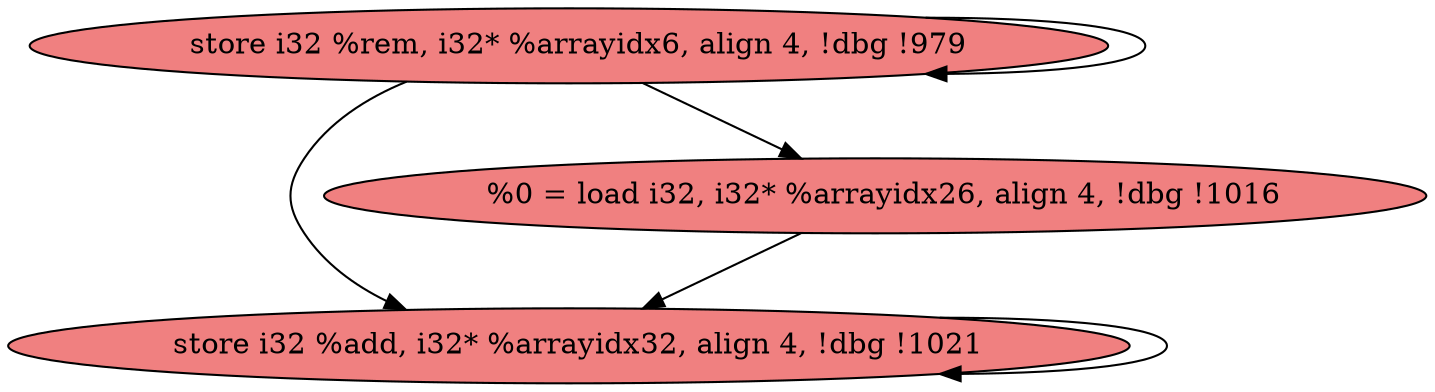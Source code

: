 
digraph G {


node0 [fillcolor=lightcoral,label="  store i32 %add, i32* %arrayidx32, align 4, !dbg !1021",shape=ellipse,style=filled ]
node2 [fillcolor=lightcoral,label="  %0 = load i32, i32* %arrayidx26, align 4, !dbg !1016",shape=ellipse,style=filled ]
node1 [fillcolor=lightcoral,label="  store i32 %rem, i32* %arrayidx6, align 4, !dbg !979",shape=ellipse,style=filled ]

node1->node2 [ ]
node1->node1 [ ]
node1->node0 [ ]
node2->node0 [ ]
node0->node0 [ ]


}
